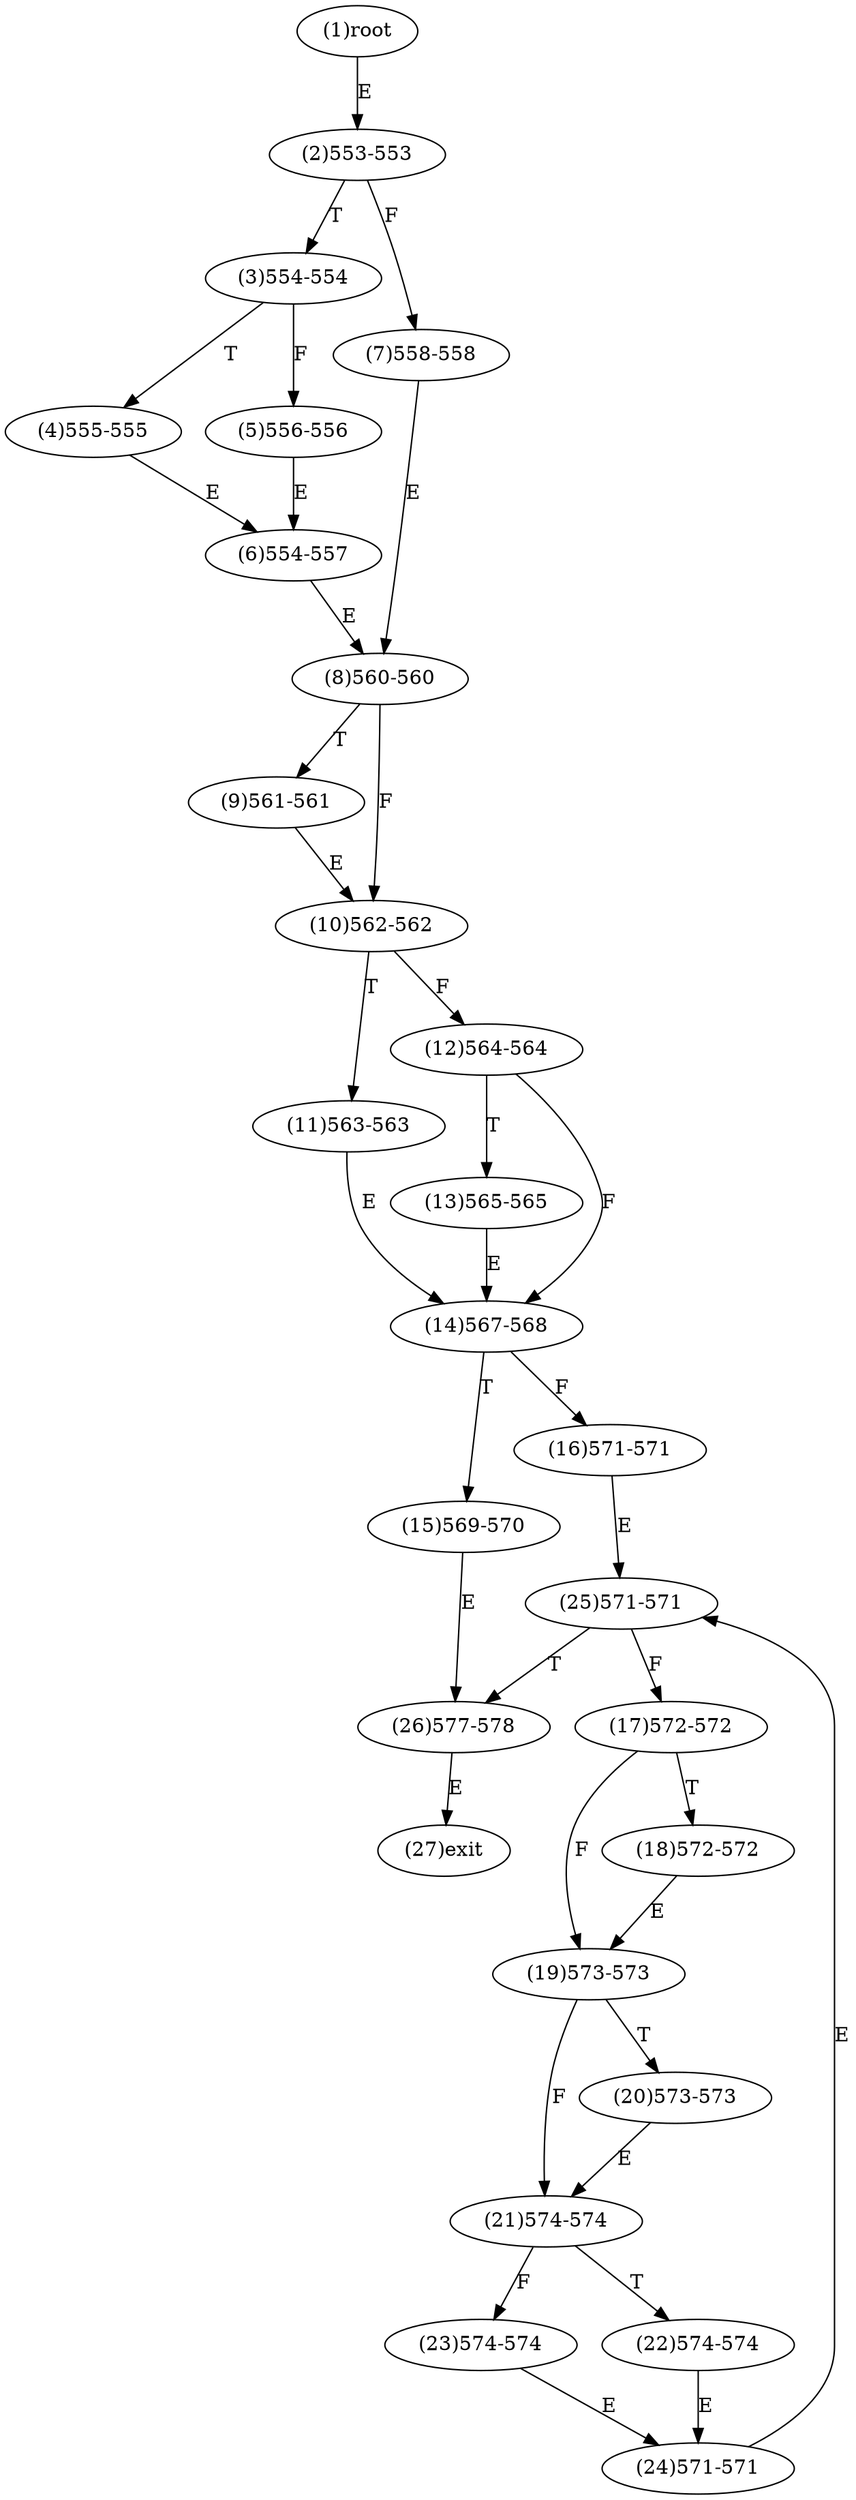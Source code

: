 digraph "" { 
1[ label="(1)root"];
2[ label="(2)553-553"];
3[ label="(3)554-554"];
4[ label="(4)555-555"];
5[ label="(5)556-556"];
6[ label="(6)554-557"];
7[ label="(7)558-558"];
8[ label="(8)560-560"];
9[ label="(9)561-561"];
10[ label="(10)562-562"];
11[ label="(11)563-563"];
12[ label="(12)564-564"];
13[ label="(13)565-565"];
14[ label="(14)567-568"];
15[ label="(15)569-570"];
17[ label="(17)572-572"];
16[ label="(16)571-571"];
19[ label="(19)573-573"];
18[ label="(18)572-572"];
21[ label="(21)574-574"];
20[ label="(20)573-573"];
23[ label="(23)574-574"];
22[ label="(22)574-574"];
25[ label="(25)571-571"];
24[ label="(24)571-571"];
27[ label="(27)exit"];
26[ label="(26)577-578"];
1->2[ label="E"];
2->7[ label="F"];
2->3[ label="T"];
3->5[ label="F"];
3->4[ label="T"];
4->6[ label="E"];
5->6[ label="E"];
6->8[ label="E"];
7->8[ label="E"];
8->10[ label="F"];
8->9[ label="T"];
9->10[ label="E"];
10->12[ label="F"];
10->11[ label="T"];
11->14[ label="E"];
12->14[ label="F"];
12->13[ label="T"];
13->14[ label="E"];
14->16[ label="F"];
14->15[ label="T"];
15->26[ label="E"];
16->25[ label="E"];
17->19[ label="F"];
17->18[ label="T"];
18->19[ label="E"];
19->21[ label="F"];
19->20[ label="T"];
20->21[ label="E"];
21->23[ label="F"];
21->22[ label="T"];
22->24[ label="E"];
23->24[ label="E"];
24->25[ label="E"];
25->17[ label="F"];
25->26[ label="T"];
26->27[ label="E"];
}